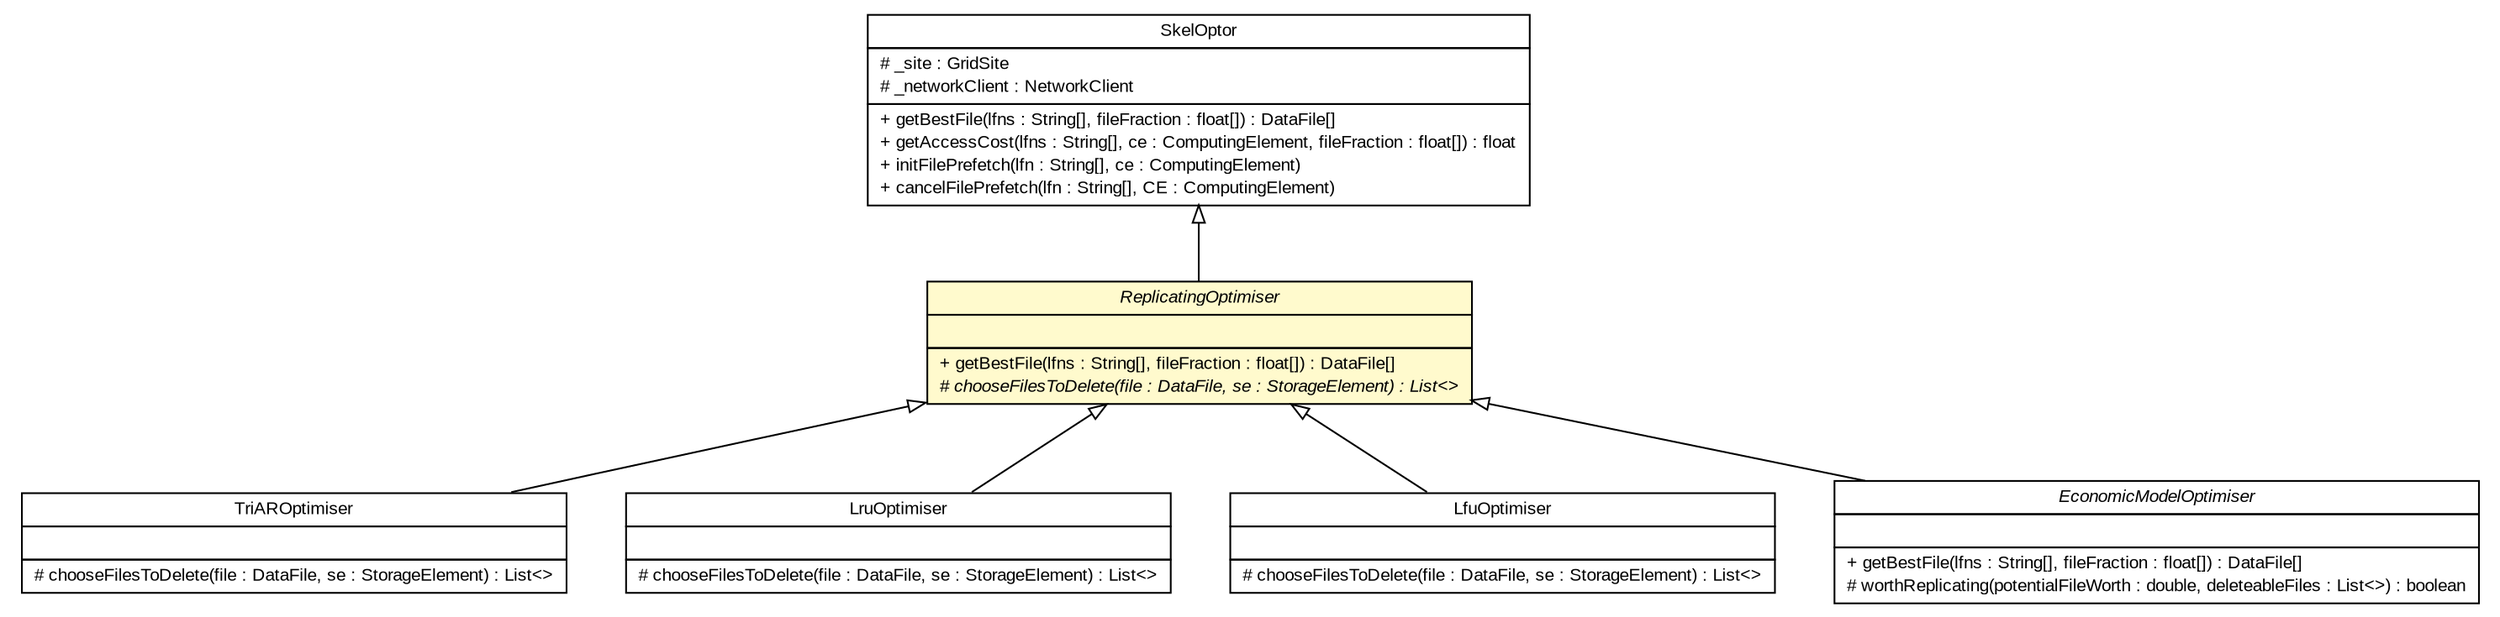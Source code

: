 #!/usr/local/bin/dot
#
# Class diagram 
# Generated by UMLGraph version R5_7_2-3-gee82a7 (http://www.umlgraph.org/)
#

digraph G {
	edge [fontname="arial",fontsize=10,labelfontname="arial",labelfontsize=10];
	node [fontname="arial",fontsize=10,shape=plaintext];
	nodesep=0.25;
	ranksep=0.5;
	// org.edg.data.replication.optorsim.optor.TriAROptimiser
	c8844 [label=<<table title="org.edg.data.replication.optorsim.optor.TriAROptimiser" border="0" cellborder="1" cellspacing="0" cellpadding="2" port="p" href="./TriAROptimiser.html">
		<tr><td><table border="0" cellspacing="0" cellpadding="1">
<tr><td align="center" balign="center"> TriAROptimiser </td></tr>
		</table></td></tr>
		<tr><td><table border="0" cellspacing="0" cellpadding="1">
<tr><td align="left" balign="left">  </td></tr>
		</table></td></tr>
		<tr><td><table border="0" cellspacing="0" cellpadding="1">
<tr><td align="left" balign="left"> # chooseFilesToDelete(file : DataFile, se : StorageElement) : List&lt;&gt; </td></tr>
		</table></td></tr>
		</table>>, URL="./TriAROptimiser.html", fontname="arial", fontcolor="black", fontsize=10.0];
	// org.edg.data.replication.optorsim.optor.SkelOptor
	c8846 [label=<<table title="org.edg.data.replication.optorsim.optor.SkelOptor" border="0" cellborder="1" cellspacing="0" cellpadding="2" port="p" href="./SkelOptor.html">
		<tr><td><table border="0" cellspacing="0" cellpadding="1">
<tr><td align="center" balign="center"> SkelOptor </td></tr>
		</table></td></tr>
		<tr><td><table border="0" cellspacing="0" cellpadding="1">
<tr><td align="left" balign="left"> # _site : GridSite </td></tr>
<tr><td align="left" balign="left"> # _networkClient : NetworkClient </td></tr>
		</table></td></tr>
		<tr><td><table border="0" cellspacing="0" cellpadding="1">
<tr><td align="left" balign="left"> + getBestFile(lfns : String[], fileFraction : float[]) : DataFile[] </td></tr>
<tr><td align="left" balign="left"> + getAccessCost(lfns : String[], ce : ComputingElement, fileFraction : float[]) : float </td></tr>
<tr><td align="left" balign="left"> + initFilePrefetch(lfn : String[], ce : ComputingElement) </td></tr>
<tr><td align="left" balign="left"> + cancelFilePrefetch(lfn : String[], CE : ComputingElement) </td></tr>
		</table></td></tr>
		</table>>, URL="./SkelOptor.html", fontname="arial", fontcolor="black", fontsize=10.0];
	// org.edg.data.replication.optorsim.optor.ReplicatingOptimiser
	c8849 [label=<<table title="org.edg.data.replication.optorsim.optor.ReplicatingOptimiser" border="0" cellborder="1" cellspacing="0" cellpadding="2" port="p" bgcolor="lemonChiffon" href="./ReplicatingOptimiser.html">
		<tr><td><table border="0" cellspacing="0" cellpadding="1">
<tr><td align="center" balign="center"><font face="arial italic"> ReplicatingOptimiser </font></td></tr>
		</table></td></tr>
		<tr><td><table border="0" cellspacing="0" cellpadding="1">
<tr><td align="left" balign="left">  </td></tr>
		</table></td></tr>
		<tr><td><table border="0" cellspacing="0" cellpadding="1">
<tr><td align="left" balign="left"> + getBestFile(lfns : String[], fileFraction : float[]) : DataFile[] </td></tr>
<tr><td align="left" balign="left"><font face="arial italic" point-size="10.0"> # chooseFilesToDelete(file : DataFile, se : StorageElement) : List&lt;&gt; </font></td></tr>
		</table></td></tr>
		</table>>, URL="./ReplicatingOptimiser.html", fontname="arial", fontcolor="black", fontsize=10.0];
	// org.edg.data.replication.optorsim.optor.LruOptimiser
	c8853 [label=<<table title="org.edg.data.replication.optorsim.optor.LruOptimiser" border="0" cellborder="1" cellspacing="0" cellpadding="2" port="p" href="./LruOptimiser.html">
		<tr><td><table border="0" cellspacing="0" cellpadding="1">
<tr><td align="center" balign="center"> LruOptimiser </td></tr>
		</table></td></tr>
		<tr><td><table border="0" cellspacing="0" cellpadding="1">
<tr><td align="left" balign="left">  </td></tr>
		</table></td></tr>
		<tr><td><table border="0" cellspacing="0" cellpadding="1">
<tr><td align="left" balign="left"> # chooseFilesToDelete(file : DataFile, se : StorageElement) : List&lt;&gt; </td></tr>
		</table></td></tr>
		</table>>, URL="./LruOptimiser.html", fontname="arial", fontcolor="black", fontsize=10.0];
	// org.edg.data.replication.optorsim.optor.LfuOptimiser
	c8855 [label=<<table title="org.edg.data.replication.optorsim.optor.LfuOptimiser" border="0" cellborder="1" cellspacing="0" cellpadding="2" port="p" href="./LfuOptimiser.html">
		<tr><td><table border="0" cellspacing="0" cellpadding="1">
<tr><td align="center" balign="center"> LfuOptimiser </td></tr>
		</table></td></tr>
		<tr><td><table border="0" cellspacing="0" cellpadding="1">
<tr><td align="left" balign="left">  </td></tr>
		</table></td></tr>
		<tr><td><table border="0" cellspacing="0" cellpadding="1">
<tr><td align="left" balign="left"> # chooseFilesToDelete(file : DataFile, se : StorageElement) : List&lt;&gt; </td></tr>
		</table></td></tr>
		</table>>, URL="./LfuOptimiser.html", fontname="arial", fontcolor="black", fontsize=10.0];
	// org.edg.data.replication.optorsim.optor.EconomicModelOptimiser
	c8859 [label=<<table title="org.edg.data.replication.optorsim.optor.EconomicModelOptimiser" border="0" cellborder="1" cellspacing="0" cellpadding="2" port="p" href="./EconomicModelOptimiser.html">
		<tr><td><table border="0" cellspacing="0" cellpadding="1">
<tr><td align="center" balign="center"><font face="arial italic"> EconomicModelOptimiser </font></td></tr>
		</table></td></tr>
		<tr><td><table border="0" cellspacing="0" cellpadding="1">
<tr><td align="left" balign="left">  </td></tr>
		</table></td></tr>
		<tr><td><table border="0" cellspacing="0" cellpadding="1">
<tr><td align="left" balign="left"> + getBestFile(lfns : String[], fileFraction : float[]) : DataFile[] </td></tr>
<tr><td align="left" balign="left"> # worthReplicating(potentialFileWorth : double, deleteableFiles : List&lt;&gt;) : boolean </td></tr>
		</table></td></tr>
		</table>>, URL="./EconomicModelOptimiser.html", fontname="arial", fontcolor="black", fontsize=10.0];
	//org.edg.data.replication.optorsim.optor.TriAROptimiser extends org.edg.data.replication.optorsim.optor.ReplicatingOptimiser
	c8849:p -> c8844:p [dir=back,arrowtail=empty];
	//org.edg.data.replication.optorsim.optor.ReplicatingOptimiser extends org.edg.data.replication.optorsim.optor.SkelOptor
	c8846:p -> c8849:p [dir=back,arrowtail=empty];
	//org.edg.data.replication.optorsim.optor.LruOptimiser extends org.edg.data.replication.optorsim.optor.ReplicatingOptimiser
	c8849:p -> c8853:p [dir=back,arrowtail=empty];
	//org.edg.data.replication.optorsim.optor.LfuOptimiser extends org.edg.data.replication.optorsim.optor.ReplicatingOptimiser
	c8849:p -> c8855:p [dir=back,arrowtail=empty];
	//org.edg.data.replication.optorsim.optor.EconomicModelOptimiser extends org.edg.data.replication.optorsim.optor.ReplicatingOptimiser
	c8849:p -> c8859:p [dir=back,arrowtail=empty];
}

